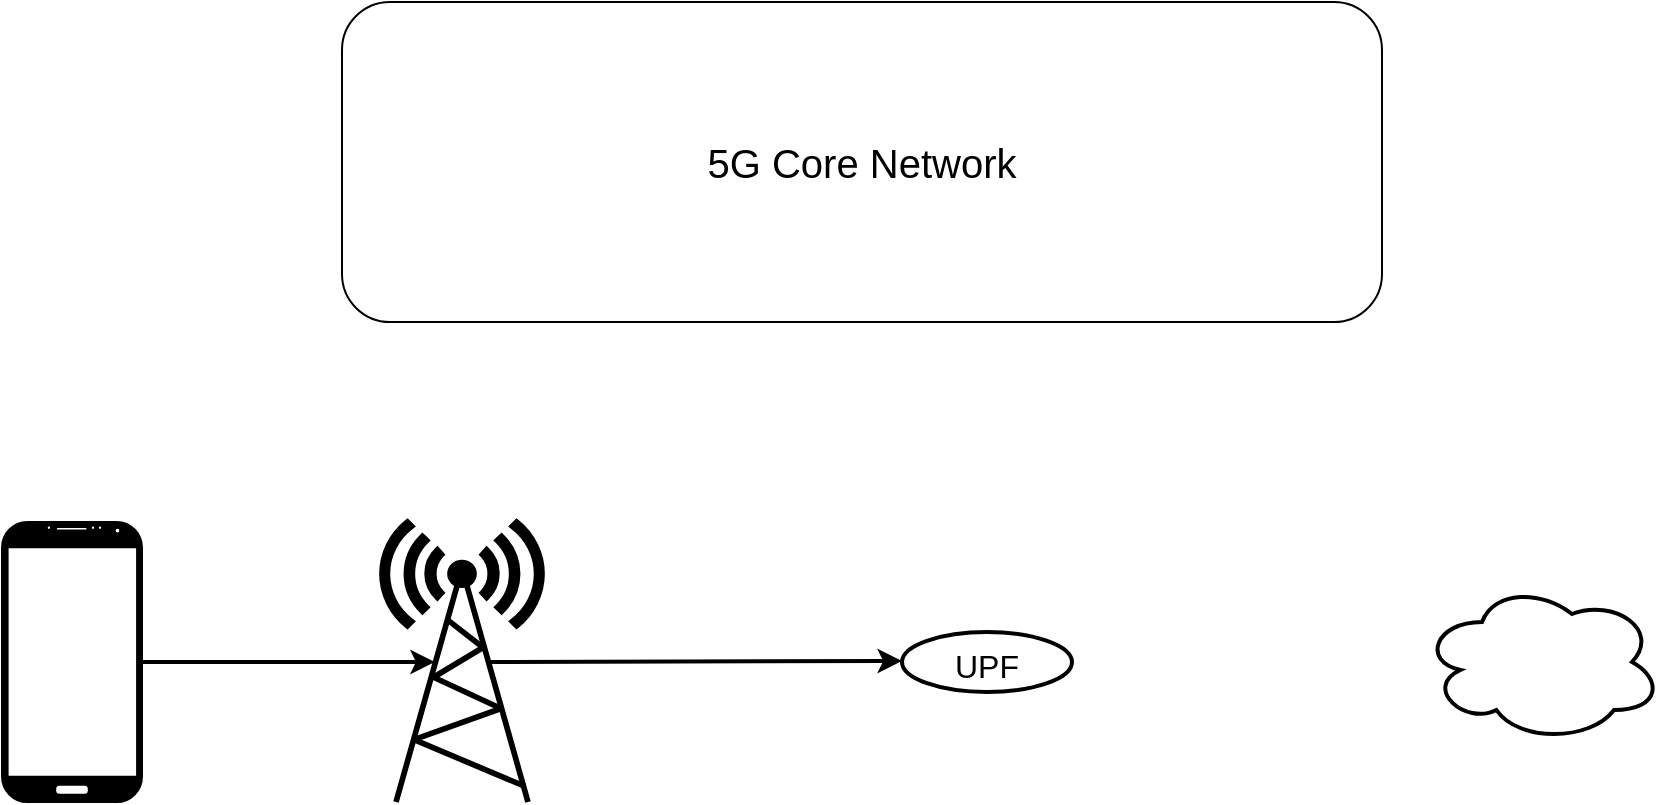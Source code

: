 <mxfile version="20.6.2" type="github" pages="10">
  <diagram name="Overview 5G" id="1_HV-rzhSci2z8gCMaD7">
    <mxGraphModel dx="1816" dy="688" grid="1" gridSize="10" guides="1" tooltips="1" connect="1" arrows="1" fold="1" page="1" pageScale="1" pageWidth="827" pageHeight="1169" math="0" shadow="0">
      <root>
        <mxCell id="k-bpBApzJYx6qoWph7Ld-0" />
        <mxCell id="k-bpBApzJYx6qoWph7Ld-1" parent="k-bpBApzJYx6qoWph7Ld-0" />
        <mxCell id="k-bpBApzJYx6qoWph7Ld-2" value="&lt;font style=&quot;font-size: 20px;&quot;&gt;5G Core Network&lt;/font&gt;" style="rounded=1;whiteSpace=wrap;html=1;" vertex="1" parent="k-bpBApzJYx6qoWph7Ld-1">
          <mxGeometry x="80" y="160" width="520" height="160" as="geometry" />
        </mxCell>
        <mxCell id="k-bpBApzJYx6qoWph7Ld-6" value="" style="verticalLabelPosition=bottom;verticalAlign=top;html=1;shadow=0;dashed=0;strokeWidth=1;shape=mxgraph.android.phone2;strokeColor=#000000;fontSize=16;fillColor=#000000;" vertex="1" parent="k-bpBApzJYx6qoWph7Ld-1">
          <mxGeometry x="-90" y="420" width="70" height="140" as="geometry" />
        </mxCell>
        <mxCell id="k-bpBApzJYx6qoWph7Ld-7" value="" style="fontColor=#0066CC;verticalAlign=top;verticalLabelPosition=bottom;labelPosition=center;align=center;html=1;outlineConnect=0;fillColor=#000000;strokeColor=#000000;gradientColor=none;gradientDirection=north;strokeWidth=1;shape=mxgraph.networks.radio_tower;fontSize=16;" vertex="1" parent="k-bpBApzJYx6qoWph7Ld-1">
          <mxGeometry x="100" y="420" width="80" height="140" as="geometry" />
        </mxCell>
        <mxCell id="k-bpBApzJYx6qoWph7Ld-8" value="" style="endArrow=classic;html=1;rounded=0;fontSize=16;entryX=0.33;entryY=0.5;entryDx=0;entryDy=0;entryPerimeter=0;fillColor=#0050ef;strokeColor=#000000;strokeWidth=2;" edge="1" parent="k-bpBApzJYx6qoWph7Ld-1" source="k-bpBApzJYx6qoWph7Ld-6" target="k-bpBApzJYx6qoWph7Ld-7">
          <mxGeometry width="50" height="50" relative="1" as="geometry">
            <mxPoint x="130" y="480" as="sourcePoint" />
            <mxPoint x="150.0" y="305" as="targetPoint" />
          </mxGeometry>
        </mxCell>
        <mxCell id="k-bpBApzJYx6qoWph7Ld-10" value="" style="ellipse;shape=cloud;whiteSpace=wrap;html=1;strokeColor=#000000;strokeWidth=2;fontSize=16;fillColor=default;" vertex="1" parent="k-bpBApzJYx6qoWph7Ld-1">
          <mxGeometry x="620" y="450" width="120" height="80" as="geometry" />
        </mxCell>
        <mxCell id="k-bpBApzJYx6qoWph7Ld-11" value="&lt;font style=&quot;font-size: 16px;&quot;&gt;UPF&lt;/font&gt;" style="ellipse;whiteSpace=wrap;html=1;strokeColor=#000000;strokeWidth=2;fontSize=20;fillColor=default;" vertex="1" parent="k-bpBApzJYx6qoWph7Ld-1">
          <mxGeometry x="360" y="475" width="85" height="30" as="geometry" />
        </mxCell>
        <mxCell id="VLoZ0hSxpzZGiBiunZQl-1" value="" style="endArrow=classic;html=1;rounded=0;fontSize=16;entryX=0.33;entryY=0.5;entryDx=0;entryDy=0;entryPerimeter=0;fillColor=#0050ef;strokeColor=#000000;strokeWidth=2;exitX=0.67;exitY=0.5;exitDx=0;exitDy=0;exitPerimeter=0;" edge="1" parent="k-bpBApzJYx6qoWph7Ld-1" source="k-bpBApzJYx6qoWph7Ld-7">
          <mxGeometry width="50" height="50" relative="1" as="geometry">
            <mxPoint x="213.6" y="489.5" as="sourcePoint" />
            <mxPoint x="360.0" y="489.5" as="targetPoint" />
          </mxGeometry>
        </mxCell>
      </root>
    </mxGraphModel>
  </diagram>
  <diagram id="nsf9tZ5BxSVPgXu07mOt" name="AMF">
    <mxGraphModel dx="1816" dy="688" grid="1" gridSize="10" guides="1" tooltips="1" connect="1" arrows="1" fold="1" page="1" pageScale="1" pageWidth="827" pageHeight="1169" math="0" shadow="0">
      <root>
        <mxCell id="0" />
        <mxCell id="1" parent="0" />
        <mxCell id="YK-XGBIU1ecOIMvInNzv-1" value="&lt;font style=&quot;font-size: 20px;&quot;&gt;5G Core Network&lt;/font&gt;" style="rounded=1;whiteSpace=wrap;html=1;" parent="1" vertex="1">
          <mxGeometry x="80" y="160" width="520" height="160" as="geometry" />
        </mxCell>
        <mxCell id="YK-XGBIU1ecOIMvInNzv-3" value="" style="rounded=1;whiteSpace=wrap;html=1;dashed=1;strokeColor=none;strokeWidth=2;fontSize=20;fillColor=default;" parent="1" vertex="1">
          <mxGeometry x="70" y="270" width="120" height="60" as="geometry" />
        </mxCell>
        <mxCell id="YK-XGBIU1ecOIMvInNzv-2" value="" style="rounded=1;whiteSpace=wrap;html=1;fontSize=20;dashed=1;strokeWidth=1;perimeterSpacing=0;strokeColor=#000000;" parent="1" vertex="1">
          <mxGeometry x="80" y="260" width="120" height="60" as="geometry" />
        </mxCell>
        <mxCell id="YK-XGBIU1ecOIMvInNzv-5" value="&lt;font style=&quot;font-size: 16px;&quot;&gt;AMF&lt;/font&gt;" style="ellipse;whiteSpace=wrap;html=1;strokeColor=default;strokeWidth=2;fontSize=20;fillColor=default;" parent="1" vertex="1">
          <mxGeometry x="97.5" y="275" width="85" height="30" as="geometry" />
        </mxCell>
        <mxCell id="YK-XGBIU1ecOIMvInNzv-6" value="" style="verticalLabelPosition=bottom;verticalAlign=top;html=1;shadow=0;dashed=0;strokeWidth=1;shape=mxgraph.android.phone2;strokeColor=#000000;fontSize=16;fillColor=#000000;" parent="1" vertex="1">
          <mxGeometry x="-90" y="430" width="70" height="140" as="geometry" />
        </mxCell>
        <mxCell id="YK-XGBIU1ecOIMvInNzv-7" value="" style="fontColor=#0066CC;verticalAlign=top;verticalLabelPosition=bottom;labelPosition=center;align=center;html=1;outlineConnect=0;fillColor=#000000;strokeColor=#000000;gradientColor=none;gradientDirection=north;strokeWidth=1;shape=mxgraph.networks.radio_tower;fontSize=16;" parent="1" vertex="1">
          <mxGeometry x="100" y="430" width="80" height="140" as="geometry" />
        </mxCell>
        <mxCell id="YK-XGBIU1ecOIMvInNzv-11" value="" style="endArrow=classic;html=1;rounded=0;fontSize=16;entryX=0.33;entryY=0.5;entryDx=0;entryDy=0;entryPerimeter=0;fillColor=#0050ef;strokeColor=#FF33FF;strokeWidth=2;" parent="1" source="YK-XGBIU1ecOIMvInNzv-6" target="YK-XGBIU1ecOIMvInNzv-7" edge="1">
          <mxGeometry width="50" height="50" relative="1" as="geometry">
            <mxPoint x="130" y="490" as="sourcePoint" />
            <mxPoint x="150.0" y="315" as="targetPoint" />
          </mxGeometry>
        </mxCell>
        <mxCell id="YK-XGBIU1ecOIMvInNzv-13" value="" style="endArrow=classic;html=1;rounded=0;fontSize=16;strokeColor=#FF0000;strokeWidth=2;startArrow=classic;startFill=1;" parent="1" source="YK-XGBIU1ecOIMvInNzv-7" target="YK-XGBIU1ecOIMvInNzv-5" edge="1">
          <mxGeometry width="50" height="50" relative="1" as="geometry">
            <mxPoint x="96.47" y="429.72" as="sourcePoint" />
            <mxPoint x="150.0" y="315" as="targetPoint" />
          </mxGeometry>
        </mxCell>
        <mxCell id="4l_vm_fzIHayhrwsd6Gu-3" value="" style="ellipse;shape=cloud;whiteSpace=wrap;html=1;strokeColor=#999999;strokeWidth=2;fontSize=16;fillColor=default;" parent="1" vertex="1">
          <mxGeometry x="620" y="450" width="120" height="80" as="geometry" />
        </mxCell>
        <mxCell id="4l_vm_fzIHayhrwsd6Gu-4" value="&lt;font color=&quot;#999999&quot; style=&quot;font-size: 16px;&quot;&gt;UPF&lt;/font&gt;" style="ellipse;whiteSpace=wrap;html=1;strokeColor=#999999;strokeWidth=2;fontSize=20;fillColor=default;" parent="1" vertex="1">
          <mxGeometry x="360" y="475" width="85" height="30" as="geometry" />
        </mxCell>
        <mxCell id="-Priw33_vaxKYjjK2QA7-7" value="" style="endArrow=none;html=1;rounded=0;strokeColor=#FF0000;fontSize=16;strokeWidth=4;" parent="1" edge="1">
          <mxGeometry width="50" height="50" relative="1" as="geometry">
            <mxPoint x="650" y="194.83" as="sourcePoint" />
            <mxPoint x="690" y="194.83" as="targetPoint" />
          </mxGeometry>
        </mxCell>
        <mxCell id="-Priw33_vaxKYjjK2QA7-8" value="" style="endArrow=none;html=1;rounded=0;strokeColor=#FF33FF;fontSize=16;strokeWidth=4;" parent="1" edge="1">
          <mxGeometry width="50" height="50" relative="1" as="geometry">
            <mxPoint x="650" y="231" as="sourcePoint" />
            <mxPoint x="690" y="231" as="targetPoint" />
          </mxGeometry>
        </mxCell>
        <mxCell id="-Priw33_vaxKYjjK2QA7-9" value="Authentication" style="text;html=1;align=left;verticalAlign=middle;resizable=0;points=[];autosize=1;strokeColor=none;fillColor=none;fontSize=16;strokeWidth=1;" parent="1" vertex="1">
          <mxGeometry x="695" y="180" width="120" height="30" as="geometry" />
        </mxCell>
        <mxCell id="-Priw33_vaxKYjjK2QA7-10" value="Data" style="text;html=1;align=left;verticalAlign=middle;resizable=0;points=[];autosize=1;strokeColor=none;fillColor=none;fontSize=16;strokeWidth=1;" parent="1" vertex="1">
          <mxGeometry x="695" y="220" width="60" height="30" as="geometry" />
        </mxCell>
      </root>
    </mxGraphModel>
  </diagram>
  <diagram id="MGzESY0Mr-wmga5ot5mj" name="UPF">
    <mxGraphModel dx="841" dy="585" grid="1" gridSize="10" guides="1" tooltips="1" connect="1" arrows="1" fold="1" page="1" pageScale="1" pageWidth="827" pageHeight="1169" math="0" shadow="0">
      <root>
        <mxCell id="0" />
        <mxCell id="1" parent="0" />
        <mxCell id="2V70VwatPbN9JD6G9Lom-21" value="" style="fontColor=#0066CC;verticalAlign=top;verticalLabelPosition=bottom;labelPosition=center;align=center;html=1;outlineConnect=0;fillColor=#000000;strokeColor=#000000;gradientColor=none;gradientDirection=north;strokeWidth=1;shape=mxgraph.networks.radio_tower;fontSize=16;" parent="1" vertex="1">
          <mxGeometry x="200" y="420" width="80" height="140" as="geometry" />
        </mxCell>
        <mxCell id="2V70VwatPbN9JD6G9Lom-25" value="" style="ellipse;shape=cloud;whiteSpace=wrap;html=1;strokeColor=#000000;strokeWidth=2;fontSize=16;fillColor=default;" parent="1" vertex="1">
          <mxGeometry x="520" y="450" width="120" height="80" as="geometry" />
        </mxCell>
        <mxCell id="2V70VwatPbN9JD6G9Lom-26" value="" style="endArrow=classic;html=1;rounded=0;fontSize=16;exitX=0.67;exitY=0.5;exitDx=0;exitDy=0;exitPerimeter=0;strokeColor=#FF33FF;entryX=0;entryY=0.5;entryDx=0;entryDy=0;strokeWidth=2;" parent="1" source="2V70VwatPbN9JD6G9Lom-21" target="c1j-V_Kvgk_V-6v_WPAz-1" edge="1">
          <mxGeometry width="50" height="50" relative="1" as="geometry">
            <mxPoint x="130.0" y="500.0" as="sourcePoint" />
            <mxPoint x="361" y="490" as="targetPoint" />
          </mxGeometry>
        </mxCell>
        <mxCell id="u0p_7UQxHYRgo6EkCGP6-2" value="" style="endArrow=classic;html=1;rounded=0;fontSize=16;exitX=0.67;exitY=0.5;exitDx=0;exitDy=0;exitPerimeter=0;strokeColor=#FF33FF;strokeWidth=2;entryX=0.1;entryY=0.5;entryDx=0;entryDy=0;entryPerimeter=0;" parent="1" target="2V70VwatPbN9JD6G9Lom-25" edge="1">
          <mxGeometry width="50" height="50" relative="1" as="geometry">
            <mxPoint x="446.0" y="489.5" as="sourcePoint" />
            <mxPoint x="510" y="490" as="targetPoint" />
          </mxGeometry>
        </mxCell>
        <mxCell id="u0p_7UQxHYRgo6EkCGP6-3" value="" style="endArrow=classic;html=1;rounded=0;fontSize=16;strokeColor=#3333FF;exitX=0.5;exitY=0;exitDx=0;exitDy=0;endFill=1;entryX=0.5;entryY=1;entryDx=0;entryDy=0;strokeWidth=2;startArrow=classic;startFill=1;" parent="1" edge="1">
          <mxGeometry width="50" height="50" relative="1" as="geometry">
            <mxPoint x="403.5" y="475" as="sourcePoint" />
            <mxPoint x="404" y="296" as="targetPoint" />
          </mxGeometry>
        </mxCell>
        <mxCell id="2V70VwatPbN9JD6G9Lom-16" value="&lt;font style=&quot;font-size: 20px;&quot;&gt;5G Core Network&lt;/font&gt;" style="rounded=1;whiteSpace=wrap;html=1;" parent="1" vertex="1">
          <mxGeometry x="80" y="160" width="520" height="160" as="geometry" />
        </mxCell>
        <mxCell id="fosFhQd3Ls3mGC91Lu0V-1" value="" style="verticalLabelPosition=bottom;verticalAlign=top;html=1;shadow=0;dashed=0;strokeWidth=1;shape=mxgraph.android.phone2;strokeColor=#999999;fontSize=16;fillColor=#999999;" parent="1" vertex="1">
          <mxGeometry x="50" y="420" width="70" height="140" as="geometry" />
        </mxCell>
        <mxCell id="c1j-V_Kvgk_V-6v_WPAz-1" value="&lt;font style=&quot;font-size: 16px;&quot;&gt;UPF&lt;/font&gt;" style="ellipse;whiteSpace=wrap;html=1;strokeColor=#000000;strokeWidth=2;fontSize=20;fillColor=default;" parent="1" vertex="1">
          <mxGeometry x="360" y="475" width="85" height="30" as="geometry" />
        </mxCell>
        <mxCell id="yZzJbKDESNtyUsY26p7--1" value="" style="endArrow=none;html=1;rounded=0;strokeColor=#3333FF;fontSize=16;strokeWidth=4;" parent="1" edge="1">
          <mxGeometry width="50" height="50" relative="1" as="geometry">
            <mxPoint x="640" y="184.8" as="sourcePoint" />
            <mxPoint x="680" y="184.8" as="targetPoint" />
          </mxGeometry>
        </mxCell>
        <mxCell id="yZzJbKDESNtyUsY26p7--2" value="" style="endArrow=none;html=1;rounded=0;strokeColor=#FF33FF;fontSize=16;strokeWidth=4;" parent="1" edge="1">
          <mxGeometry width="50" height="50" relative="1" as="geometry">
            <mxPoint x="640" y="221" as="sourcePoint" />
            <mxPoint x="680" y="221" as="targetPoint" />
          </mxGeometry>
        </mxCell>
        <mxCell id="yZzJbKDESNtyUsY26p7--3" value="Configuration" style="text;html=1;align=left;verticalAlign=middle;resizable=0;points=[];autosize=1;strokeColor=none;fillColor=none;fontSize=16;strokeWidth=1;" parent="1" vertex="1">
          <mxGeometry x="685" y="170" width="120" height="30" as="geometry" />
        </mxCell>
        <mxCell id="yZzJbKDESNtyUsY26p7--4" value="Data" style="text;html=1;align=left;verticalAlign=middle;resizable=0;points=[];autosize=1;strokeColor=none;fillColor=none;fontSize=16;strokeWidth=1;" parent="1" vertex="1">
          <mxGeometry x="685" y="210" width="60" height="30" as="geometry" />
        </mxCell>
        <mxCell id="yZzJbKDESNtyUsY26p7--6" value="Communication" style="text;html=1;align=left;verticalAlign=middle;resizable=0;points=[];autosize=1;strokeColor=none;fillColor=none;fontSize=16;strokeWidth=1;" parent="1" vertex="1">
          <mxGeometry x="685" y="250" width="130" height="30" as="geometry" />
        </mxCell>
      </root>
    </mxGraphModel>
  </diagram>
  <diagram id="wagI0oxpFR_Lms7_Q566" name="AUSF">
    <mxGraphModel dx="841" dy="585" grid="1" gridSize="10" guides="1" tooltips="1" connect="1" arrows="1" fold="1" page="1" pageScale="1" pageWidth="827" pageHeight="1169" math="0" shadow="0">
      <root>
        <mxCell id="0" />
        <mxCell id="1" parent="0" />
        <mxCell id="1_ZCZvot1v72nShp2sZw-1" value="&lt;font style=&quot;font-size: 20px;&quot;&gt;5G Core Network&lt;/font&gt;" style="rounded=1;whiteSpace=wrap;html=1;" parent="1" vertex="1">
          <mxGeometry x="80" y="160" width="520" height="160" as="geometry" />
        </mxCell>
        <mxCell id="1_ZCZvot1v72nShp2sZw-2" value="" style="rounded=1;whiteSpace=wrap;html=1;dashed=1;strokeColor=none;strokeWidth=2;fontSize=20;fillColor=default;" parent="1" vertex="1">
          <mxGeometry x="70" y="170" width="120" height="160" as="geometry" />
        </mxCell>
        <mxCell id="1_ZCZvot1v72nShp2sZw-3" value="" style="rounded=1;whiteSpace=wrap;html=1;fontSize=20;dashed=1;strokeWidth=1;perimeterSpacing=0;strokeColor=#000000;" parent="1" vertex="1">
          <mxGeometry x="80" y="160" width="120" height="160" as="geometry" />
        </mxCell>
        <mxCell id="1_ZCZvot1v72nShp2sZw-4" value="&lt;font style=&quot;font-size: 16px;&quot;&gt;AMF&lt;/font&gt;" style="ellipse;whiteSpace=wrap;html=1;strokeColor=default;strokeWidth=2;fontSize=20;fillColor=default;" parent="1" vertex="1">
          <mxGeometry x="97.5" y="275" width="85" height="30" as="geometry" />
        </mxCell>
        <mxCell id="1_ZCZvot1v72nShp2sZw-5" value="" style="verticalLabelPosition=bottom;verticalAlign=top;html=1;shadow=0;dashed=0;strokeWidth=1;shape=mxgraph.android.phone2;strokeColor=#000000;fontSize=16;fillColor=#999999;" parent="1" vertex="1">
          <mxGeometry x="50" y="420" width="70" height="140" as="geometry" />
        </mxCell>
        <mxCell id="1_ZCZvot1v72nShp2sZw-10" value="" style="endArrow=none;html=1;rounded=0;strokeColor=#FF0000;fontSize=16;strokeWidth=4;" parent="1" edge="1">
          <mxGeometry width="50" height="50" relative="1" as="geometry">
            <mxPoint x="640" y="184.83" as="sourcePoint" />
            <mxPoint x="680" y="184.83" as="targetPoint" />
          </mxGeometry>
        </mxCell>
        <mxCell id="1_ZCZvot1v72nShp2sZw-11" value="" style="endArrow=none;html=1;rounded=0;strokeColor=#FF33FF;fontSize=16;strokeWidth=4;" parent="1" edge="1">
          <mxGeometry width="50" height="50" relative="1" as="geometry">
            <mxPoint x="640" y="221" as="sourcePoint" />
            <mxPoint x="680" y="221" as="targetPoint" />
          </mxGeometry>
        </mxCell>
        <mxCell id="1_ZCZvot1v72nShp2sZw-12" value="Authentication" style="text;html=1;align=left;verticalAlign=middle;resizable=0;points=[];autosize=1;strokeColor=none;fillColor=none;fontSize=16;strokeWidth=1;" parent="1" vertex="1">
          <mxGeometry x="685" y="170" width="120" height="30" as="geometry" />
        </mxCell>
        <mxCell id="1_ZCZvot1v72nShp2sZw-13" value="Data" style="text;html=1;align=left;verticalAlign=middle;resizable=0;points=[];autosize=1;strokeColor=none;fillColor=none;fontSize=16;strokeWidth=1;" parent="1" vertex="1">
          <mxGeometry x="685" y="210" width="60" height="30" as="geometry" />
        </mxCell>
        <mxCell id="1_ZCZvot1v72nShp2sZw-14" value="&lt;font style=&quot;font-size: 16px;&quot;&gt;AUSF&lt;/font&gt;" style="ellipse;whiteSpace=wrap;html=1;strokeColor=default;strokeWidth=2;fontSize=20;fillColor=default;" parent="1" vertex="1">
          <mxGeometry x="97.5" y="180" width="85" height="30" as="geometry" />
        </mxCell>
        <mxCell id="1_ZCZvot1v72nShp2sZw-15" value="" style="endArrow=none;html=1;rounded=0;strokeColor=#00CC00;fontSize=16;strokeWidth=4;fillColor=#1ba1e2;" parent="1" edge="1">
          <mxGeometry width="50" height="50" relative="1" as="geometry">
            <mxPoint x="640" y="260" as="sourcePoint" />
            <mxPoint x="680" y="260" as="targetPoint" />
          </mxGeometry>
        </mxCell>
        <mxCell id="1_ZCZvot1v72nShp2sZw-16" value="Communication" style="text;html=1;align=left;verticalAlign=middle;resizable=0;points=[];autosize=1;strokeColor=none;fillColor=none;fontSize=16;strokeWidth=1;" parent="1" vertex="1">
          <mxGeometry x="685" y="250" width="130" height="30" as="geometry" />
        </mxCell>
        <mxCell id="1_ZCZvot1v72nShp2sZw-18" value="" style="endArrow=none;html=1;rounded=0;strokeColor=#00CC00;strokeWidth=2;fontSize=16;entryX=0.5;entryY=0;entryDx=0;entryDy=0;exitX=0.5;exitY=1;exitDx=0;exitDy=0;" parent="1" source="1_ZCZvot1v72nShp2sZw-14" target="1_ZCZvot1v72nShp2sZw-4" edge="1">
          <mxGeometry width="50" height="50" relative="1" as="geometry">
            <mxPoint x="190" y="255" as="sourcePoint" />
            <mxPoint x="90" y="255" as="targetPoint" />
          </mxGeometry>
        </mxCell>
        <mxCell id="-JAnoyBUsReZe7lc4GTV-1" value="" style="endArrow=none;html=1;rounded=0;strokeColor=#000000;strokeWidth=2;fontSize=16;fillColor=#d80073;" parent="1" edge="1">
          <mxGeometry width="50" height="50" relative="1" as="geometry">
            <mxPoint x="90.63" y="239.5" as="sourcePoint" />
            <mxPoint x="200" y="240" as="targetPoint" />
          </mxGeometry>
        </mxCell>
        <mxCell id="Tu9LwHKAb6WzX3MqQ0s0-2" value="" style="fontColor=#0066CC;verticalAlign=top;verticalLabelPosition=bottom;labelPosition=center;align=center;html=1;outlineConnect=0;fillColor=#999999;strokeColor=#999999;gradientColor=none;gradientDirection=north;strokeWidth=1;shape=mxgraph.networks.radio_tower;fontSize=16;" parent="1" vertex="1">
          <mxGeometry x="200" y="420" width="80" height="140" as="geometry" />
        </mxCell>
        <mxCell id="Tu9LwHKAb6WzX3MqQ0s0-3" value="" style="ellipse;shape=cloud;whiteSpace=wrap;html=1;strokeColor=#999999;strokeWidth=2;fontSize=16;fillColor=default;" parent="1" vertex="1">
          <mxGeometry x="520" y="450" width="120" height="80" as="geometry" />
        </mxCell>
        <mxCell id="Tu9LwHKAb6WzX3MqQ0s0-4" value="&lt;font color=&quot;#999999&quot; style=&quot;font-size: 16px;&quot;&gt;UPF&lt;/font&gt;" style="ellipse;whiteSpace=wrap;html=1;strokeColor=#999999;strokeWidth=2;fontSize=20;fillColor=default;" parent="1" vertex="1">
          <mxGeometry x="360" y="475" width="85" height="30" as="geometry" />
        </mxCell>
      </root>
    </mxGraphModel>
  </diagram>
  <diagram id="Jkkp_QFzaIPQFeOaiM9N" name="SMF">
    <mxGraphModel dx="841" dy="585" grid="1" gridSize="10" guides="1" tooltips="1" connect="1" arrows="1" fold="1" page="1" pageScale="1" pageWidth="827" pageHeight="1169" math="0" shadow="0">
      <root>
        <mxCell id="0" />
        <mxCell id="1" parent="0" />
        <mxCell id="jkc430cNdWzqVmmsVEEK-1" value="" style="rounded=1;whiteSpace=wrap;html=1;dashed=1;" parent="1" vertex="1">
          <mxGeometry x="80" y="160" width="520" height="160" as="geometry" />
        </mxCell>
        <mxCell id="jkc430cNdWzqVmmsVEEK-4" value="&lt;font color=&quot;#999999&quot; style=&quot;font-size: 16px;&quot;&gt;AMF&lt;/font&gt;" style="ellipse;whiteSpace=wrap;html=1;strokeColor=#999999;strokeWidth=2;fontSize=20;fillColor=default;" parent="1" vertex="1">
          <mxGeometry x="100" y="261" width="82.5" height="35" as="geometry" />
        </mxCell>
        <mxCell id="jkc430cNdWzqVmmsVEEK-5" value="" style="verticalLabelPosition=bottom;verticalAlign=top;html=1;shadow=0;dashed=0;strokeWidth=1;shape=mxgraph.android.phone2;strokeColor=#999999;fontSize=16;fillColor=#999999;" parent="1" vertex="1">
          <mxGeometry x="50" y="420" width="70" height="140" as="geometry" />
        </mxCell>
        <mxCell id="jkc430cNdWzqVmmsVEEK-6" value="" style="fontColor=#0066CC;verticalAlign=top;verticalLabelPosition=bottom;labelPosition=center;align=center;html=1;outlineConnect=0;fillColor=#999999;strokeColor=#999999;gradientColor=none;gradientDirection=north;strokeWidth=1;shape=mxgraph.networks.radio_tower;fontSize=16;" parent="1" vertex="1">
          <mxGeometry x="200" y="420" width="80" height="140" as="geometry" />
        </mxCell>
        <mxCell id="jkc430cNdWzqVmmsVEEK-14" value="&lt;font color=&quot;#999999&quot; style=&quot;font-size: 16px;&quot;&gt;AUSF&lt;/font&gt;" style="ellipse;whiteSpace=wrap;html=1;strokeColor=#999999;strokeWidth=2;fontSize=20;fillColor=default;" parent="1" vertex="1">
          <mxGeometry x="100" y="180" width="82.5" height="35" as="geometry" />
        </mxCell>
        <mxCell id="jkc430cNdWzqVmmsVEEK-15" value="&lt;font size=&quot;3&quot; color=&quot;#999999&quot;&gt;&lt;span style=&quot;caret-color: rgb(153, 153, 153);&quot;&gt;PCF&lt;/span&gt;&lt;/font&gt;" style="ellipse;whiteSpace=wrap;html=1;strokeColor=#999999;strokeWidth=2;fontSize=20;fillColor=default;" parent="1" vertex="1">
          <mxGeometry x="298.75" y="180" width="82.5" height="35" as="geometry" />
        </mxCell>
        <mxCell id="jkc430cNdWzqVmmsVEEK-16" value="&lt;font color=&quot;#999999&quot; style=&quot;font-size: 16px;&quot;&gt;NRF&lt;/font&gt;" style="ellipse;whiteSpace=wrap;html=1;strokeColor=#999999;strokeWidth=2;fontSize=20;fillColor=default;" parent="1" vertex="1">
          <mxGeometry x="500" y="180" width="82.5" height="35" as="geometry" />
        </mxCell>
        <mxCell id="jkc430cNdWzqVmmsVEEK-17" value="&lt;font color=&quot;#999999&quot; style=&quot;font-size: 16px;&quot;&gt;UDM&lt;/font&gt;" style="ellipse;whiteSpace=wrap;html=1;strokeColor=#999999;strokeWidth=2;fontSize=20;fillColor=default;" parent="1" vertex="1">
          <mxGeometry x="500" y="261" width="82.5" height="35" as="geometry" />
        </mxCell>
        <mxCell id="-kmUKCWo8Omd6vodfIB5-1" value="" style="ellipse;shape=cloud;whiteSpace=wrap;html=1;strokeColor=#999999;strokeWidth=2;fontSize=16;fillColor=default;" parent="1" vertex="1">
          <mxGeometry x="520" y="440" width="120" height="80" as="geometry" />
        </mxCell>
        <mxCell id="-kmUKCWo8Omd6vodfIB5-3" value="&lt;font color=&quot;#999999&quot; style=&quot;font-size: 16px;&quot;&gt;UPF&lt;/font&gt;" style="ellipse;whiteSpace=wrap;html=1;strokeColor=#999999;strokeWidth=2;fontSize=20;fillColor=default;" parent="1" vertex="1">
          <mxGeometry x="360" y="475" width="85" height="30" as="geometry" />
        </mxCell>
        <mxCell id="-kmUKCWo8Omd6vodfIB5-4" value="" style="endArrow=none;html=1;rounded=0;strokeColor=#000000;strokeWidth=2;fontSize=16;fillColor=#d80073;" parent="1" edge="1">
          <mxGeometry width="50" height="50" relative="1" as="geometry">
            <mxPoint x="90.63" y="239.5" as="sourcePoint" />
            <mxPoint x="589.38" y="239.5" as="targetPoint" />
          </mxGeometry>
        </mxCell>
        <mxCell id="6pK4q1RyYqB7NzVv3xBQ-2" value="" style="endArrow=none;html=1;rounded=0;strokeColor=#00CC00;strokeWidth=2;fontSize=16;fillColor=#d80073;exitX=0.5;exitY=0;exitDx=0;exitDy=0;" parent="1" source="jkc430cNdWzqVmmsVEEK-18" edge="1">
          <mxGeometry width="50" height="50" relative="1" as="geometry">
            <mxPoint x="100.63" y="249.5" as="sourcePoint" />
            <mxPoint x="340" y="240" as="targetPoint" />
          </mxGeometry>
        </mxCell>
        <mxCell id="jkc430cNdWzqVmmsVEEK-18" value="&lt;font style=&quot;font-size: 16px;&quot;&gt;SMF&lt;/font&gt;" style="ellipse;whiteSpace=wrap;html=1;strokeColor=default;strokeWidth=2;fontSize=20;fillColor=default;" parent="1" vertex="1">
          <mxGeometry x="298.75" y="261" width="82.5" height="35" as="geometry" />
        </mxCell>
        <mxCell id="AmhceWdNo0AEJ3pnPH5e-1" value="&lt;font color=&quot;#000000&quot;&gt;5G Core Network&lt;/font&gt;" style="text;html=1;align=center;verticalAlign=middle;resizable=0;points=[];autosize=1;strokeColor=none;fillColor=none;fontSize=16;fontColor=#999999;dashed=1;strokeWidth=1;" parent="1" vertex="1">
          <mxGeometry x="265" y="125" width="150" height="30" as="geometry" />
        </mxCell>
        <mxCell id="qoWL1AZ6sUnq-sHW4IsQ-7" value="" style="endArrow=none;html=1;rounded=0;strokeColor=#00CC00;fontSize=16;strokeWidth=4;" parent="1" edge="1">
          <mxGeometry width="50" height="50" relative="1" as="geometry">
            <mxPoint x="640" y="184.83" as="sourcePoint" />
            <mxPoint x="680" y="184.83" as="targetPoint" />
          </mxGeometry>
        </mxCell>
        <mxCell id="qoWL1AZ6sUnq-sHW4IsQ-8" value="" style="endArrow=none;html=1;rounded=0;strokeColor=#000000;fontSize=16;strokeWidth=4;" parent="1" edge="1">
          <mxGeometry width="50" height="50" relative="1" as="geometry">
            <mxPoint x="640" y="221" as="sourcePoint" />
            <mxPoint x="680" y="221" as="targetPoint" />
          </mxGeometry>
        </mxCell>
        <mxCell id="qoWL1AZ6sUnq-sHW4IsQ-9" value="Communication" style="text;html=1;align=left;verticalAlign=middle;resizable=0;points=[];autosize=1;strokeColor=none;fillColor=none;fontSize=16;strokeWidth=1;" parent="1" vertex="1">
          <mxGeometry x="685" y="170" width="130" height="30" as="geometry" />
        </mxCell>
        <mxCell id="qoWL1AZ6sUnq-sHW4IsQ-10" value="Message Bus" style="text;html=1;align=left;verticalAlign=middle;resizable=0;points=[];autosize=1;strokeColor=none;fillColor=none;fontSize=16;strokeWidth=1;" parent="1" vertex="1">
          <mxGeometry x="685" y="210" width="120" height="30" as="geometry" />
        </mxCell>
      </root>
    </mxGraphModel>
  </diagram>
  <diagram id="mgUsMQ510KJFP1rD6DTT" name="PCF">
    <mxGraphModel dx="841" dy="585" grid="1" gridSize="10" guides="1" tooltips="1" connect="1" arrows="1" fold="1" page="1" pageScale="1" pageWidth="827" pageHeight="1169" math="0" shadow="0">
      <root>
        <mxCell id="0" />
        <mxCell id="1" parent="0" />
        <mxCell id="NddGs_oKddHoGy0X_XYF-1" value="" style="rounded=1;whiteSpace=wrap;html=1;dashed=1;" parent="1" vertex="1">
          <mxGeometry x="80" y="160" width="520" height="160" as="geometry" />
        </mxCell>
        <mxCell id="NddGs_oKddHoGy0X_XYF-2" value="&lt;font color=&quot;#999999&quot; style=&quot;font-size: 16px;&quot;&gt;AMF&lt;/font&gt;" style="ellipse;whiteSpace=wrap;html=1;strokeColor=#999999;strokeWidth=2;fontSize=20;fillColor=default;" parent="1" vertex="1">
          <mxGeometry x="100" y="261" width="82.5" height="35" as="geometry" />
        </mxCell>
        <mxCell id="NddGs_oKddHoGy0X_XYF-9" value="&lt;font size=&quot;3&quot; color=&quot;#999999&quot;&gt;&lt;span style=&quot;caret-color: rgb(153, 153, 153);&quot;&gt;AUSF&lt;/span&gt;&lt;/font&gt;" style="ellipse;whiteSpace=wrap;html=1;strokeColor=#999999;strokeWidth=2;fontSize=20;fillColor=default;" parent="1" vertex="1">
          <mxGeometry x="100" y="180" width="82.5" height="35" as="geometry" />
        </mxCell>
        <mxCell id="NddGs_oKddHoGy0X_XYF-11" value="&lt;font color=&quot;#999999&quot; style=&quot;font-size: 16px;&quot;&gt;NRF&lt;/font&gt;" style="ellipse;whiteSpace=wrap;html=1;strokeColor=#999999;strokeWidth=2;fontSize=20;fillColor=default;" parent="1" vertex="1">
          <mxGeometry x="500" y="180" width="82.5" height="35" as="geometry" />
        </mxCell>
        <mxCell id="NddGs_oKddHoGy0X_XYF-12" value="&lt;font color=&quot;#999999&quot; style=&quot;font-size: 16px;&quot;&gt;UDM&lt;/font&gt;" style="ellipse;whiteSpace=wrap;html=1;strokeColor=#999999;strokeWidth=2;fontSize=20;fillColor=default;" parent="1" vertex="1">
          <mxGeometry x="500" y="261" width="82.5" height="35" as="geometry" />
        </mxCell>
        <mxCell id="NddGs_oKddHoGy0X_XYF-16" value="" style="endArrow=none;html=1;rounded=0;strokeColor=#00CC00;strokeWidth=2;fontSize=16;fillColor=#d80073;" parent="1" edge="1">
          <mxGeometry width="50" height="50" relative="1" as="geometry">
            <mxPoint x="340" y="240" as="sourcePoint" />
            <mxPoint x="340" y="240" as="targetPoint" />
            <Array as="points">
              <mxPoint x="340" y="210" />
            </Array>
          </mxGeometry>
        </mxCell>
        <mxCell id="NddGs_oKddHoGy0X_XYF-17" value="&lt;font color=&quot;#999999&quot; style=&quot;font-size: 16px;&quot;&gt;SMF&lt;/font&gt;" style="ellipse;whiteSpace=wrap;html=1;strokeColor=#999999;strokeWidth=2;fontSize=20;fillColor=default;" parent="1" vertex="1">
          <mxGeometry x="298.75" y="261" width="82.5" height="35" as="geometry" />
        </mxCell>
        <mxCell id="NddGs_oKddHoGy0X_XYF-10" value="&lt;font style=&quot;font-size: 16px;&quot;&gt;PCF&lt;/font&gt;" style="ellipse;whiteSpace=wrap;html=1;strokeColor=#000000;strokeWidth=2;fontSize=20;fillColor=default;" parent="1" vertex="1">
          <mxGeometry x="298.75" y="180" width="82.5" height="35" as="geometry" />
        </mxCell>
        <mxCell id="NddGs_oKddHoGy0X_XYF-15" value="" style="endArrow=none;html=1;rounded=0;strokeColor=#000000;strokeWidth=2;fontSize=16;fillColor=#d80073;" parent="1" edge="1">
          <mxGeometry width="50" height="50" relative="1" as="geometry">
            <mxPoint x="90.63" y="239.5" as="sourcePoint" />
            <mxPoint x="589.38" y="239.5" as="targetPoint" />
          </mxGeometry>
        </mxCell>
        <mxCell id="-d2zvDJYeJRImpuffQOo-1" value="&lt;font color=&quot;#000000&quot;&gt;5G Core Network&lt;/font&gt;" style="text;html=1;align=center;verticalAlign=middle;resizable=0;points=[];autosize=1;strokeColor=none;fillColor=none;fontSize=16;fontColor=#999999;dashed=1;strokeWidth=1;" parent="1" vertex="1">
          <mxGeometry x="265" y="125" width="150" height="30" as="geometry" />
        </mxCell>
        <mxCell id="i94Ma5lzOXYGBFwoNr6x-1" value="" style="verticalLabelPosition=bottom;verticalAlign=top;html=1;shadow=0;dashed=0;strokeWidth=1;shape=mxgraph.android.phone2;strokeColor=#999999;fontSize=16;fillColor=#999999;" parent="1" vertex="1">
          <mxGeometry x="50" y="420" width="70" height="140" as="geometry" />
        </mxCell>
        <mxCell id="i94Ma5lzOXYGBFwoNr6x-2" value="" style="fontColor=#0066CC;verticalAlign=top;verticalLabelPosition=bottom;labelPosition=center;align=center;html=1;outlineConnect=0;fillColor=#999999;strokeColor=#999999;gradientColor=none;gradientDirection=north;strokeWidth=1;shape=mxgraph.networks.radio_tower;fontSize=16;" parent="1" vertex="1">
          <mxGeometry x="200" y="420" width="80" height="140" as="geometry" />
        </mxCell>
        <mxCell id="i94Ma5lzOXYGBFwoNr6x-3" value="" style="ellipse;shape=cloud;whiteSpace=wrap;html=1;strokeColor=#999999;strokeWidth=2;fontSize=16;fillColor=default;" parent="1" vertex="1">
          <mxGeometry x="520" y="440" width="120" height="80" as="geometry" />
        </mxCell>
        <mxCell id="i94Ma5lzOXYGBFwoNr6x-4" value="&lt;font color=&quot;#999999&quot; style=&quot;font-size: 16px;&quot;&gt;UPF&lt;/font&gt;" style="ellipse;whiteSpace=wrap;html=1;strokeColor=#999999;strokeWidth=2;fontSize=20;fillColor=default;" parent="1" vertex="1">
          <mxGeometry x="360" y="475" width="85" height="30" as="geometry" />
        </mxCell>
        <mxCell id="Uowciy7XzKd5LEgc2oSU-1" value="" style="endArrow=none;html=1;rounded=0;strokeColor=#00CC00;fontSize=16;strokeWidth=4;" parent="1" edge="1">
          <mxGeometry width="50" height="50" relative="1" as="geometry">
            <mxPoint x="640" y="184.83" as="sourcePoint" />
            <mxPoint x="680" y="184.83" as="targetPoint" />
          </mxGeometry>
        </mxCell>
        <mxCell id="Uowciy7XzKd5LEgc2oSU-2" value="" style="endArrow=none;html=1;rounded=0;strokeColor=#000000;fontSize=16;strokeWidth=4;" parent="1" edge="1">
          <mxGeometry width="50" height="50" relative="1" as="geometry">
            <mxPoint x="640" y="221" as="sourcePoint" />
            <mxPoint x="680" y="221" as="targetPoint" />
          </mxGeometry>
        </mxCell>
        <mxCell id="Uowciy7XzKd5LEgc2oSU-3" value="Communication" style="text;html=1;align=left;verticalAlign=middle;resizable=0;points=[];autosize=1;strokeColor=none;fillColor=none;fontSize=16;strokeWidth=1;" parent="1" vertex="1">
          <mxGeometry x="685" y="170" width="130" height="30" as="geometry" />
        </mxCell>
        <mxCell id="Uowciy7XzKd5LEgc2oSU-4" value="Message Bus" style="text;html=1;align=left;verticalAlign=middle;resizable=0;points=[];autosize=1;strokeColor=none;fillColor=none;fontSize=16;strokeWidth=1;" parent="1" vertex="1">
          <mxGeometry x="685" y="210" width="120" height="30" as="geometry" />
        </mxCell>
      </root>
    </mxGraphModel>
  </diagram>
  <diagram id="uPspS_8c4ST4bCSbNQDo" name="NRF">
    <mxGraphModel dx="841" dy="542" grid="1" gridSize="10" guides="1" tooltips="1" connect="1" arrows="1" fold="1" page="1" pageScale="1" pageWidth="827" pageHeight="1169" math="0" shadow="0">
      <root>
        <mxCell id="0" />
        <mxCell id="1" parent="0" />
        <mxCell id="kk_Doe9IjQHT-Hu3FsM1-1" value="" style="rounded=1;whiteSpace=wrap;html=1;dashed=1;" vertex="1" parent="1">
          <mxGeometry x="80" y="160" width="520" height="160" as="geometry" />
        </mxCell>
        <mxCell id="kk_Doe9IjQHT-Hu3FsM1-2" value="&lt;font color=&quot;#999999&quot; style=&quot;font-size: 16px;&quot;&gt;AMF&lt;/font&gt;" style="ellipse;whiteSpace=wrap;html=1;strokeColor=#999999;strokeWidth=2;fontSize=20;fillColor=default;" vertex="1" parent="1">
          <mxGeometry x="100" y="261" width="82.5" height="35" as="geometry" />
        </mxCell>
        <mxCell id="kk_Doe9IjQHT-Hu3FsM1-3" value="&lt;font size=&quot;3&quot; color=&quot;#999999&quot;&gt;&lt;span style=&quot;caret-color: rgb(153, 153, 153);&quot;&gt;AUSF&lt;/span&gt;&lt;/font&gt;" style="ellipse;whiteSpace=wrap;html=1;strokeColor=#999999;strokeWidth=2;fontSize=20;fillColor=default;" vertex="1" parent="1">
          <mxGeometry x="100" y="180" width="82.5" height="35" as="geometry" />
        </mxCell>
        <mxCell id="kk_Doe9IjQHT-Hu3FsM1-5" value="&lt;font color=&quot;#999999&quot; style=&quot;font-size: 16px;&quot;&gt;UDM&lt;/font&gt;" style="ellipse;whiteSpace=wrap;html=1;strokeColor=#999999;strokeWidth=2;fontSize=20;fillColor=default;" vertex="1" parent="1">
          <mxGeometry x="500" y="261" width="82.5" height="35" as="geometry" />
        </mxCell>
        <mxCell id="kk_Doe9IjQHT-Hu3FsM1-6" value="" style="endArrow=none;html=1;rounded=0;strokeColor=#00CC00;strokeWidth=2;fontSize=16;fillColor=#d80073;" edge="1" parent="1">
          <mxGeometry width="50" height="50" relative="1" as="geometry">
            <mxPoint x="540.75" y="240" as="sourcePoint" />
            <mxPoint x="540.75" y="240" as="targetPoint" />
            <Array as="points">
              <mxPoint x="540.75" y="210" />
            </Array>
          </mxGeometry>
        </mxCell>
        <mxCell id="kk_Doe9IjQHT-Hu3FsM1-7" value="&lt;font color=&quot;#999999&quot; style=&quot;font-size: 16px;&quot;&gt;SMF&lt;/font&gt;" style="ellipse;whiteSpace=wrap;html=1;strokeColor=#999999;strokeWidth=2;fontSize=20;fillColor=default;" vertex="1" parent="1">
          <mxGeometry x="298.75" y="261" width="82.5" height="35" as="geometry" />
        </mxCell>
        <mxCell id="kk_Doe9IjQHT-Hu3FsM1-8" value="&lt;font color=&quot;#999999&quot; style=&quot;font-size: 16px;&quot;&gt;PCF&lt;/font&gt;" style="ellipse;whiteSpace=wrap;html=1;strokeColor=#999999;strokeWidth=2;fontSize=20;fillColor=default;" vertex="1" parent="1">
          <mxGeometry x="298.75" y="180" width="82.5" height="35" as="geometry" />
        </mxCell>
        <mxCell id="kk_Doe9IjQHT-Hu3FsM1-9" value="" style="endArrow=none;html=1;rounded=0;strokeColor=#000000;strokeWidth=2;fontSize=16;fillColor=#d80073;" edge="1" parent="1">
          <mxGeometry width="50" height="50" relative="1" as="geometry">
            <mxPoint x="90.63" y="239.5" as="sourcePoint" />
            <mxPoint x="589.38" y="239.5" as="targetPoint" />
          </mxGeometry>
        </mxCell>
        <mxCell id="kk_Doe9IjQHT-Hu3FsM1-10" value="&lt;font color=&quot;#000000&quot;&gt;5G Core Network&lt;/font&gt;" style="text;html=1;align=center;verticalAlign=middle;resizable=0;points=[];autosize=1;strokeColor=none;fillColor=none;fontSize=16;fontColor=#999999;dashed=1;strokeWidth=1;" vertex="1" parent="1">
          <mxGeometry x="265" y="125" width="150" height="30" as="geometry" />
        </mxCell>
        <mxCell id="kk_Doe9IjQHT-Hu3FsM1-11" value="" style="verticalLabelPosition=bottom;verticalAlign=top;html=1;shadow=0;dashed=0;strokeWidth=1;shape=mxgraph.android.phone2;strokeColor=#999999;fontSize=16;fillColor=#999999;" vertex="1" parent="1">
          <mxGeometry x="50" y="420" width="70" height="140" as="geometry" />
        </mxCell>
        <mxCell id="kk_Doe9IjQHT-Hu3FsM1-12" value="" style="fontColor=#0066CC;verticalAlign=top;verticalLabelPosition=bottom;labelPosition=center;align=center;html=1;outlineConnect=0;fillColor=#999999;strokeColor=#999999;gradientColor=none;gradientDirection=north;strokeWidth=1;shape=mxgraph.networks.radio_tower;fontSize=16;" vertex="1" parent="1">
          <mxGeometry x="200" y="420" width="80" height="140" as="geometry" />
        </mxCell>
        <mxCell id="kk_Doe9IjQHT-Hu3FsM1-13" value="" style="ellipse;shape=cloud;whiteSpace=wrap;html=1;strokeColor=#999999;strokeWidth=2;fontSize=16;fillColor=default;" vertex="1" parent="1">
          <mxGeometry x="520" y="440" width="120" height="80" as="geometry" />
        </mxCell>
        <mxCell id="kk_Doe9IjQHT-Hu3FsM1-14" value="&lt;font color=&quot;#999999&quot; style=&quot;font-size: 16px;&quot;&gt;UPF&lt;/font&gt;" style="ellipse;whiteSpace=wrap;html=1;strokeColor=#999999;strokeWidth=2;fontSize=20;fillColor=default;" vertex="1" parent="1">
          <mxGeometry x="360" y="475" width="85" height="30" as="geometry" />
        </mxCell>
        <mxCell id="kk_Doe9IjQHT-Hu3FsM1-15" value="" style="endArrow=none;html=1;rounded=0;strokeColor=#00CC00;fontSize=16;strokeWidth=4;" edge="1" parent="1">
          <mxGeometry width="50" height="50" relative="1" as="geometry">
            <mxPoint x="640.0" y="184.83" as="sourcePoint" />
            <mxPoint x="680.0" y="184.83" as="targetPoint" />
          </mxGeometry>
        </mxCell>
        <mxCell id="kk_Doe9IjQHT-Hu3FsM1-16" value="" style="endArrow=none;html=1;rounded=0;strokeColor=#000000;fontSize=16;strokeWidth=4;" edge="1" parent="1">
          <mxGeometry width="50" height="50" relative="1" as="geometry">
            <mxPoint x="640.0" y="221" as="sourcePoint" />
            <mxPoint x="680.0" y="221" as="targetPoint" />
          </mxGeometry>
        </mxCell>
        <mxCell id="kk_Doe9IjQHT-Hu3FsM1-17" value="Communication" style="text;html=1;align=left;verticalAlign=middle;resizable=0;points=[];autosize=1;strokeColor=none;fillColor=none;fontSize=16;strokeWidth=1;" vertex="1" parent="1">
          <mxGeometry x="685" y="170" width="130" height="30" as="geometry" />
        </mxCell>
        <mxCell id="kk_Doe9IjQHT-Hu3FsM1-18" value="Message Bus" style="text;html=1;align=left;verticalAlign=middle;resizable=0;points=[];autosize=1;strokeColor=none;fillColor=none;fontSize=16;strokeWidth=1;" vertex="1" parent="1">
          <mxGeometry x="685" y="210" width="120" height="30" as="geometry" />
        </mxCell>
        <mxCell id="kk_Doe9IjQHT-Hu3FsM1-4" value="&lt;font style=&quot;font-size: 16px;&quot;&gt;NRF&lt;/font&gt;" style="ellipse;whiteSpace=wrap;html=1;strokeColor=#000000;strokeWidth=2;fontSize=20;fillColor=default;" vertex="1" parent="1">
          <mxGeometry x="500" y="180" width="82.5" height="35" as="geometry" />
        </mxCell>
      </root>
    </mxGraphModel>
  </diagram>
  <diagram id="C0E6_ttm3YdNNp1Ve4DY" name="UE">
    <mxGraphModel dx="841" dy="585" grid="1" gridSize="10" guides="1" tooltips="1" connect="1" arrows="1" fold="1" page="1" pageScale="1" pageWidth="827" pageHeight="1169" math="0" shadow="0">
      <root>
        <mxCell id="0" />
        <mxCell id="1" parent="0" />
        <mxCell id="-GvTipD6pHiMuzWeXNCl-1" value="&lt;font color=&quot;#999999&quot; style=&quot;font-size: 20px;&quot;&gt;5G Core Network&lt;/font&gt;" style="rounded=1;whiteSpace=wrap;html=1;strokeColor=#999999;" parent="1" vertex="1">
          <mxGeometry x="80" y="160" width="520" height="160" as="geometry" />
        </mxCell>
        <mxCell id="-GvTipD6pHiMuzWeXNCl-5" value="" style="verticalLabelPosition=bottom;verticalAlign=top;html=1;shadow=0;dashed=0;strokeWidth=1;shape=mxgraph.android.phone2;strokeColor=#000000;fontSize=16;fillColor=#000000;fillStyle=solid;" parent="1" vertex="1">
          <mxGeometry x="50" y="420" width="70" height="140" as="geometry" />
        </mxCell>
        <mxCell id="-GvTipD6pHiMuzWeXNCl-6" value="" style="fontColor=#0066CC;verticalAlign=top;verticalLabelPosition=bottom;labelPosition=center;align=center;html=1;outlineConnect=0;fillColor=#999999;strokeColor=#999999;gradientColor=none;gradientDirection=north;strokeWidth=1;shape=mxgraph.networks.radio_tower;fontSize=16;" parent="1" vertex="1">
          <mxGeometry x="200" y="420" width="80" height="140" as="geometry" />
        </mxCell>
        <mxCell id="-GvTipD6pHiMuzWeXNCl-10" value="" style="ellipse;shape=cloud;whiteSpace=wrap;html=1;strokeColor=#999999;strokeWidth=2;fontSize=16;fillColor=default;" parent="1" vertex="1">
          <mxGeometry x="520" y="450" width="120" height="80" as="geometry" />
        </mxCell>
        <mxCell id="-GvTipD6pHiMuzWeXNCl-11" value="&lt;font color=&quot;#999999&quot; style=&quot;font-size: 16px;&quot;&gt;UPF&lt;/font&gt;" style="ellipse;whiteSpace=wrap;html=1;strokeColor=#999999;strokeWidth=2;fontSize=20;fillColor=default;" parent="1" vertex="1">
          <mxGeometry x="360" y="475" width="85" height="30" as="geometry" />
        </mxCell>
      </root>
    </mxGraphModel>
  </diagram>
  <diagram id="6uATJjTMKQS78x83yY4y" name="RAN">
    <mxGraphModel dx="841" dy="542" grid="1" gridSize="10" guides="1" tooltips="1" connect="1" arrows="1" fold="1" page="1" pageScale="1" pageWidth="827" pageHeight="1169" math="0" shadow="0">
      <root>
        <mxCell id="0" />
        <mxCell id="1" parent="0" />
        <mxCell id="RAEPlQ0C8-Nj3gAtdNJg-1" value="&lt;font color=&quot;#999999&quot; style=&quot;font-size: 20px;&quot;&gt;5G Core Network&lt;/font&gt;" style="rounded=1;whiteSpace=wrap;html=1;strokeColor=#999999;" vertex="1" parent="1">
          <mxGeometry x="80" y="160" width="520" height="160" as="geometry" />
        </mxCell>
        <mxCell id="RAEPlQ0C8-Nj3gAtdNJg-2" value="" style="verticalLabelPosition=bottom;verticalAlign=top;html=1;shadow=0;dashed=0;strokeWidth=1;shape=mxgraph.android.phone2;strokeColor=#999999;fontSize=16;fillColor=#999999;fillStyle=solid;" vertex="1" parent="1">
          <mxGeometry x="50" y="420" width="70" height="140" as="geometry" />
        </mxCell>
        <mxCell id="RAEPlQ0C8-Nj3gAtdNJg-3" value="" style="fontColor=#0066CC;verticalAlign=top;verticalLabelPosition=bottom;labelPosition=center;align=center;html=1;outlineConnect=0;fillColor=#000000;strokeColor=#000000;gradientColor=none;gradientDirection=north;strokeWidth=1;shape=mxgraph.networks.radio_tower;fontSize=16;" vertex="1" parent="1">
          <mxGeometry x="200" y="420" width="80" height="140" as="geometry" />
        </mxCell>
        <mxCell id="RAEPlQ0C8-Nj3gAtdNJg-4" value="" style="ellipse;shape=cloud;whiteSpace=wrap;html=1;strokeColor=#999999;strokeWidth=2;fontSize=16;fillColor=default;" vertex="1" parent="1">
          <mxGeometry x="520" y="450" width="120" height="80" as="geometry" />
        </mxCell>
        <mxCell id="RAEPlQ0C8-Nj3gAtdNJg-5" value="&lt;font color=&quot;#999999&quot; style=&quot;font-size: 16px;&quot;&gt;UPF&lt;/font&gt;" style="ellipse;whiteSpace=wrap;html=1;strokeColor=#999999;strokeWidth=2;fontSize=20;fillColor=default;" vertex="1" parent="1">
          <mxGeometry x="360" y="475" width="85" height="30" as="geometry" />
        </mxCell>
      </root>
    </mxGraphModel>
  </diagram>
  <diagram id="C6jfbhYjl_WSpqYF4tYe" name="Security Architecture">
    <mxGraphModel dx="-1640" dy="585" grid="1" gridSize="10" guides="1" tooltips="1" connect="1" arrows="1" fold="1" page="1" pageScale="1" pageWidth="827" pageHeight="1169" math="0" shadow="0">
      <root>
        <mxCell id="0" />
        <mxCell id="1" parent="0" />
        <mxCell id="lvsnGmi0eX24-tcIEIYH-1" value="" style="group" parent="1" connectable="0" vertex="1">
          <mxGeometry x="2520" y="640" width="700" height="204" as="geometry" />
        </mxCell>
        <mxCell id="lvsnGmi0eX24-tcIEIYH-2" value="" style="rounded=1;whiteSpace=wrap;html=1;arcSize=5;fillColor=#f5f5f5;strokeColor=#666666;fontColor=#333333;dashed=1;strokeWidth=2;" parent="lvsnGmi0eX24-tcIEIYH-1" vertex="1">
          <mxGeometry width="700" height="130" as="geometry" />
        </mxCell>
        <mxCell id="lvsnGmi0eX24-tcIEIYH-3" value="NSSF" style="rounded=1;whiteSpace=wrap;html=1;strokeWidth=1;" parent="lvsnGmi0eX24-tcIEIYH-1" vertex="1">
          <mxGeometry x="10" y="10" width="80" height="30" as="geometry" />
        </mxCell>
        <mxCell id="lvsnGmi0eX24-tcIEIYH-4" value="AUSF" style="rounded=1;whiteSpace=wrap;html=1;strokeWidth=1;" parent="lvsnGmi0eX24-tcIEIYH-1" vertex="1">
          <mxGeometry x="160" y="10" width="80" height="30" as="geometry" />
        </mxCell>
        <mxCell id="lvsnGmi0eX24-tcIEIYH-5" value="" style="edgeStyle=none;rounded=0;orthogonalLoop=1;jettySize=auto;html=1;endArrow=none;endFill=0;entryX=1;entryY=0.5;entryDx=0;entryDy=0;" parent="lvsnGmi0eX24-tcIEIYH-1" source="lvsnGmi0eX24-tcIEIYH-6" target="lvsnGmi0eX24-tcIEIYH-4" edge="1">
          <mxGeometry as="geometry" />
        </mxCell>
        <mxCell id="lvsnGmi0eX24-tcIEIYH-6" value="UDM" style="rounded=1;whiteSpace=wrap;html=1;strokeWidth=1;" parent="lvsnGmi0eX24-tcIEIYH-1" vertex="1">
          <mxGeometry x="310" y="10" width="80" height="30" as="geometry" />
        </mxCell>
        <mxCell id="lvsnGmi0eX24-tcIEIYH-7" value="" style="rounded=0;orthogonalLoop=1;jettySize=auto;html=1;entryX=0;entryY=0.5;entryDx=0;entryDy=0;exitX=1;exitY=0.5;exitDx=0;exitDy=0;endArrow=none;endFill=0;" parent="lvsnGmi0eX24-tcIEIYH-1" source="lvsnGmi0eX24-tcIEIYH-3" target="lvsnGmi0eX24-tcIEIYH-38" edge="1">
          <mxGeometry as="geometry" />
        </mxCell>
        <mxCell id="lvsnGmi0eX24-tcIEIYH-8" value="" style="edgeStyle=none;rounded=0;orthogonalLoop=1;jettySize=auto;html=1;endArrow=none;endFill=0;exitX=1;exitY=0.5;exitDx=0;exitDy=0;entryX=0.5;entryY=1;entryDx=0;entryDy=0;" parent="lvsnGmi0eX24-tcIEIYH-1" source="lvsnGmi0eX24-tcIEIYH-38" target="lvsnGmi0eX24-tcIEIYH-6" edge="1">
          <mxGeometry as="geometry" />
        </mxCell>
        <mxCell id="lvsnGmi0eX24-tcIEIYH-9" value="PCF" style="rounded=1;whiteSpace=wrap;html=1;strokeWidth=1;" parent="lvsnGmi0eX24-tcIEIYH-1" vertex="1">
          <mxGeometry x="460" y="80" width="80" height="30" as="geometry" />
        </mxCell>
        <mxCell id="lvsnGmi0eX24-tcIEIYH-10" value="" style="edgeStyle=none;rounded=0;orthogonalLoop=1;jettySize=auto;html=1;endArrow=none;endFill=0;entryX=0;entryY=0.5;entryDx=0;entryDy=0;" parent="lvsnGmi0eX24-tcIEIYH-1" source="lvsnGmi0eX24-tcIEIYH-37" target="lvsnGmi0eX24-tcIEIYH-9" edge="1">
          <mxGeometry as="geometry" />
        </mxCell>
        <mxCell id="lvsnGmi0eX24-tcIEIYH-11" value="AF" style="rounded=1;whiteSpace=wrap;html=1;strokeWidth=1;" parent="lvsnGmi0eX24-tcIEIYH-1" vertex="1">
          <mxGeometry x="610" y="80" width="80" height="30" as="geometry" />
        </mxCell>
        <mxCell id="lvsnGmi0eX24-tcIEIYH-12" value="" style="edgeStyle=none;rounded=0;orthogonalLoop=1;jettySize=auto;html=1;endArrow=none;endFill=0;entryX=0;entryY=0.5;entryDx=0;entryDy=0;" parent="lvsnGmi0eX24-tcIEIYH-1" source="lvsnGmi0eX24-tcIEIYH-9" target="lvsnGmi0eX24-tcIEIYH-11" edge="1">
          <mxGeometry as="geometry" />
        </mxCell>
        <mxCell id="lvsnGmi0eX24-tcIEIYH-13" value="UE" style="rounded=1;whiteSpace=wrap;html=1;strokeWidth=1;" parent="lvsnGmi0eX24-tcIEIYH-1" vertex="1">
          <mxGeometry x="10" y="150" width="80" height="30" as="geometry" />
        </mxCell>
        <mxCell id="lvsnGmi0eX24-tcIEIYH-14" value="RAN" style="rounded=1;whiteSpace=wrap;html=1;strokeWidth=1;" parent="lvsnGmi0eX24-tcIEIYH-1" vertex="1">
          <mxGeometry x="160" y="150" width="80" height="30" as="geometry" />
        </mxCell>
        <mxCell id="lvsnGmi0eX24-tcIEIYH-15" value="" style="edgeStyle=none;rounded=0;orthogonalLoop=1;jettySize=auto;html=1;endArrow=none;endFill=0;" parent="lvsnGmi0eX24-tcIEIYH-1" source="lvsnGmi0eX24-tcIEIYH-4" target="lvsnGmi0eX24-tcIEIYH-14" edge="1">
          <mxGeometry as="geometry" />
        </mxCell>
        <mxCell id="lvsnGmi0eX24-tcIEIYH-16" value="" style="edgeStyle=none;rounded=0;orthogonalLoop=1;jettySize=auto;html=1;endArrow=none;endFill=0;" parent="lvsnGmi0eX24-tcIEIYH-1" source="lvsnGmi0eX24-tcIEIYH-13" target="lvsnGmi0eX24-tcIEIYH-14" edge="1">
          <mxGeometry as="geometry" />
        </mxCell>
        <mxCell id="lvsnGmi0eX24-tcIEIYH-17" value="UPF" style="rounded=1;whiteSpace=wrap;html=1;strokeWidth=1;" parent="lvsnGmi0eX24-tcIEIYH-1" vertex="1">
          <mxGeometry x="310" y="150" width="80" height="30" as="geometry" />
        </mxCell>
        <mxCell id="lvsnGmi0eX24-tcIEIYH-18" value="" style="edgeStyle=none;rounded=0;orthogonalLoop=1;jettySize=auto;html=1;endArrow=none;endFill=0;" parent="lvsnGmi0eX24-tcIEIYH-1" source="lvsnGmi0eX24-tcIEIYH-6" target="lvsnGmi0eX24-tcIEIYH-17" edge="1">
          <mxGeometry as="geometry" />
        </mxCell>
        <mxCell id="lvsnGmi0eX24-tcIEIYH-19" value="" style="edgeStyle=none;rounded=0;orthogonalLoop=1;jettySize=auto;html=1;endArrow=none;endFill=0;" parent="lvsnGmi0eX24-tcIEIYH-1" source="lvsnGmi0eX24-tcIEIYH-14" target="lvsnGmi0eX24-tcIEIYH-17" edge="1">
          <mxGeometry as="geometry" />
        </mxCell>
        <mxCell id="lvsnGmi0eX24-tcIEIYH-20" value="Data Network" style="ellipse;shape=cloud;whiteSpace=wrap;html=1;strokeWidth=1;" parent="lvsnGmi0eX24-tcIEIYH-1" vertex="1">
          <mxGeometry x="430" y="124" width="210" height="80" as="geometry" />
        </mxCell>
        <mxCell id="lvsnGmi0eX24-tcIEIYH-21" value="N22" style="text;html=1;strokeColor=none;fillColor=none;align=center;verticalAlign=middle;whiteSpace=wrap;rounded=0;" parent="lvsnGmi0eX24-tcIEIYH-1" vertex="1">
          <mxGeometry x="80" y="50" width="40" height="20" as="geometry" />
        </mxCell>
        <mxCell id="lvsnGmi0eX24-tcIEIYH-22" value="N12" style="text;html=1;strokeColor=none;fillColor=none;align=center;verticalAlign=middle;whiteSpace=wrap;rounded=0;" parent="lvsnGmi0eX24-tcIEIYH-1" vertex="1">
          <mxGeometry x="161" y="50" width="40" height="20" as="geometry" />
        </mxCell>
        <mxCell id="lvsnGmi0eX24-tcIEIYH-23" value="N13" style="text;html=1;strokeColor=none;fillColor=none;align=center;verticalAlign=middle;whiteSpace=wrap;rounded=0;" parent="lvsnGmi0eX24-tcIEIYH-1" vertex="1">
          <mxGeometry x="240" y="5" width="70" height="20" as="geometry" />
        </mxCell>
        <mxCell id="lvsnGmi0eX24-tcIEIYH-24" value="N8" style="text;html=1;strokeColor=none;fillColor=none;align=center;verticalAlign=middle;whiteSpace=wrap;rounded=0;" parent="lvsnGmi0eX24-tcIEIYH-1" vertex="1">
          <mxGeometry x="264" y="50" width="40" height="20" as="geometry" />
        </mxCell>
        <mxCell id="lvsnGmi0eX24-tcIEIYH-25" value="N11" style="text;html=1;strokeColor=none;fillColor=none;align=center;verticalAlign=middle;whiteSpace=wrap;rounded=0;" parent="lvsnGmi0eX24-tcIEIYH-1" vertex="1">
          <mxGeometry x="252" y="75" width="70" height="20" as="geometry" />
        </mxCell>
        <mxCell id="lvsnGmi0eX24-tcIEIYH-26" value="" style="edgeStyle=none;rounded=0;orthogonalLoop=1;jettySize=auto;html=1;endArrow=none;endFill=0;entryX=0.124;entryY=0.513;entryDx=0;entryDy=0;entryPerimeter=0;" parent="lvsnGmi0eX24-tcIEIYH-1" source="lvsnGmi0eX24-tcIEIYH-17" target="lvsnGmi0eX24-tcIEIYH-20" edge="1">
          <mxGeometry as="geometry" />
        </mxCell>
        <mxCell id="lvsnGmi0eX24-tcIEIYH-27" value="" style="endArrow=none;html=1;entryX=0.75;entryY=1;entryDx=0;entryDy=0;exitX=0.25;exitY=1;exitDx=0;exitDy=0;edgeStyle=orthogonalEdgeStyle;" parent="lvsnGmi0eX24-tcIEIYH-1" source="lvsnGmi0eX24-tcIEIYH-9" target="lvsnGmi0eX24-tcIEIYH-38" edge="1">
          <mxGeometry width="50" height="50" as="geometry">
            <mxPoint x="260" y="340" as="sourcePoint" />
            <mxPoint x="310" y="290" as="targetPoint" />
          </mxGeometry>
        </mxCell>
        <mxCell id="lvsnGmi0eX24-tcIEIYH-28" value="N7" style="text;html=1;strokeColor=none;fillColor=none;align=center;verticalAlign=middle;whiteSpace=wrap;rounded=0;" parent="lvsnGmi0eX24-tcIEIYH-1" vertex="1">
          <mxGeometry x="390" y="75" width="70" height="20" as="geometry" />
        </mxCell>
        <mxCell id="lvsnGmi0eX24-tcIEIYH-29" value="N6" style="text;html=1;strokeColor=none;fillColor=none;align=center;verticalAlign=middle;whiteSpace=wrap;rounded=0;" parent="lvsnGmi0eX24-tcIEIYH-1" vertex="1">
          <mxGeometry x="390" y="145" width="60" height="20" as="geometry" />
        </mxCell>
        <mxCell id="lvsnGmi0eX24-tcIEIYH-30" value="N5" style="text;html=1;strokeColor=none;fillColor=none;align=center;verticalAlign=middle;whiteSpace=wrap;rounded=0;" parent="lvsnGmi0eX24-tcIEIYH-1" vertex="1">
          <mxGeometry x="540" y="75" width="70" height="20" as="geometry" />
        </mxCell>
        <mxCell id="lvsnGmi0eX24-tcIEIYH-31" value="N1" style="text;html=1;strokeColor=none;fillColor=none;align=center;verticalAlign=middle;whiteSpace=wrap;rounded=0;" parent="lvsnGmi0eX24-tcIEIYH-1" vertex="1">
          <mxGeometry x="100" y="104" width="40" height="20" as="geometry" />
        </mxCell>
        <mxCell id="lvsnGmi0eX24-tcIEIYH-32" value="N2" style="text;html=1;strokeColor=none;fillColor=none;align=center;verticalAlign=middle;whiteSpace=wrap;rounded=0;" parent="lvsnGmi0eX24-tcIEIYH-1" vertex="1">
          <mxGeometry x="170" y="130" width="40" height="20" as="geometry" />
        </mxCell>
        <mxCell id="lvsnGmi0eX24-tcIEIYH-33" value="N3" style="text;html=1;strokeColor=none;fillColor=none;align=center;verticalAlign=middle;whiteSpace=wrap;rounded=0;" parent="lvsnGmi0eX24-tcIEIYH-1" vertex="1">
          <mxGeometry x="240" y="145" width="70" height="20" as="geometry" />
        </mxCell>
        <mxCell id="lvsnGmi0eX24-tcIEIYH-34" value="N4" style="text;html=1;strokeColor=none;fillColor=none;align=center;verticalAlign=middle;whiteSpace=wrap;rounded=0;" parent="lvsnGmi0eX24-tcIEIYH-1" vertex="1">
          <mxGeometry x="320" y="130" width="40" height="20" as="geometry" />
        </mxCell>
        <mxCell id="lvsnGmi0eX24-tcIEIYH-35" value="N15" style="text;html=1;strokeColor=none;fillColor=none;align=center;verticalAlign=middle;whiteSpace=wrap;rounded=0;" parent="lvsnGmi0eX24-tcIEIYH-1" vertex="1">
          <mxGeometry x="390" y="100" width="70" height="20" as="geometry" />
        </mxCell>
        <mxCell id="lvsnGmi0eX24-tcIEIYH-36" value="N10" style="text;html=1;strokeColor=none;fillColor=none;align=center;verticalAlign=middle;whiteSpace=wrap;rounded=0;" parent="lvsnGmi0eX24-tcIEIYH-1" vertex="1">
          <mxGeometry x="350" y="40" width="40" height="40" as="geometry" />
        </mxCell>
        <mxCell id="lvsnGmi0eX24-tcIEIYH-37" value="SMF" style="rounded=1;whiteSpace=wrap;html=1;strokeWidth=1;" parent="lvsnGmi0eX24-tcIEIYH-1" vertex="1">
          <mxGeometry x="310" y="80" width="80" height="30" as="geometry" />
        </mxCell>
        <mxCell id="lvsnGmi0eX24-tcIEIYH-38" value="AMF" style="rounded=1;whiteSpace=wrap;html=1;strokeWidth=1;" parent="lvsnGmi0eX24-tcIEIYH-1" vertex="1">
          <mxGeometry x="160" y="80" width="80" height="30" as="geometry" />
        </mxCell>
        <mxCell id="lvsnGmi0eX24-tcIEIYH-39" value="" style="edgeStyle=none;rounded=0;orthogonalLoop=1;jettySize=auto;html=1;endArrow=none;endFill=0;entryX=0;entryY=0.5;entryDx=0;entryDy=0;exitX=1;exitY=0.5;exitDx=0;exitDy=0;" parent="lvsnGmi0eX24-tcIEIYH-1" source="lvsnGmi0eX24-tcIEIYH-13" target="lvsnGmi0eX24-tcIEIYH-38" edge="1">
          <mxGeometry as="geometry" />
        </mxCell>
        <mxCell id="lvsnGmi0eX24-tcIEIYH-40" value="" style="edgeStyle=none;rounded=0;orthogonalLoop=1;jettySize=auto;html=1;endArrow=none;endFill=0;" parent="lvsnGmi0eX24-tcIEIYH-1" source="lvsnGmi0eX24-tcIEIYH-38" target="lvsnGmi0eX24-tcIEIYH-37" edge="1">
          <mxGeometry as="geometry" />
        </mxCell>
        <mxCell id="lvsnGmi0eX24-tcIEIYH-41" value="&lt;b&gt;Control Plane &lt;/b&gt;" style="text;html=1;strokeColor=none;fillColor=none;align=center;verticalAlign=middle;whiteSpace=wrap;rounded=0;" parent="lvsnGmi0eX24-tcIEIYH-1" vertex="1">
          <mxGeometry x="610" y="110" width="90" height="20" as="geometry" />
        </mxCell>
        <mxCell id="lvsnGmi0eX24-tcIEIYH-42" value="&lt;b&gt;User Plane &lt;/b&gt;" style="text;html=1;strokeColor=none;fillColor=none;align=center;verticalAlign=middle;whiteSpace=wrap;rounded=0;" parent="lvsnGmi0eX24-tcIEIYH-1" vertex="1">
          <mxGeometry x="610" y="130" width="90" height="20" as="geometry" />
        </mxCell>
        <mxCell id="lvsnGmi0eX24-tcIEIYH-43" value="" style="group" parent="1" connectable="0" vertex="1">
          <mxGeometry x="2515" y="290" width="760" height="213" as="geometry" />
        </mxCell>
        <mxCell id="lvsnGmi0eX24-tcIEIYH-44" value="" style="group" parent="lvsnGmi0eX24-tcIEIYH-43" connectable="0" vertex="1">
          <mxGeometry width="760" height="213" as="geometry" />
        </mxCell>
        <mxCell id="lvsnGmi0eX24-tcIEIYH-45" value="" style="rounded=1;whiteSpace=wrap;html=1;arcSize=5;fillColor=#f5f5f5;strokeColor=#666666;fontColor=#333333;dashed=1;strokeWidth=2;" parent="lvsnGmi0eX24-tcIEIYH-44" vertex="1">
          <mxGeometry x="20" width="700" height="130" as="geometry" />
        </mxCell>
        <mxCell id="lvsnGmi0eX24-tcIEIYH-46" value="NSSF" style="rounded=1;whiteSpace=wrap;html=1;strokeWidth=1;" parent="lvsnGmi0eX24-tcIEIYH-44" vertex="1">
          <mxGeometry x="30" y="10" width="80" height="30" as="geometry" />
        </mxCell>
        <mxCell id="lvsnGmi0eX24-tcIEIYH-47" value="NEF" style="rounded=1;whiteSpace=wrap;html=1;strokeWidth=1;" parent="lvsnGmi0eX24-tcIEIYH-44" vertex="1">
          <mxGeometry x="170" y="10" width="80" height="30" as="geometry" />
        </mxCell>
        <mxCell id="lvsnGmi0eX24-tcIEIYH-48" value="UDM" style="rounded=1;whiteSpace=wrap;html=1;strokeWidth=1;" parent="lvsnGmi0eX24-tcIEIYH-44" vertex="1">
          <mxGeometry x="630" y="10" width="80" height="30" as="geometry" />
        </mxCell>
        <mxCell id="lvsnGmi0eX24-tcIEIYH-49" value="NRF" style="rounded=1;whiteSpace=wrap;html=1;strokeWidth=1;" parent="lvsnGmi0eX24-tcIEIYH-44" vertex="1">
          <mxGeometry x="330" y="10" width="80" height="30" as="geometry" />
        </mxCell>
        <mxCell id="lvsnGmi0eX24-tcIEIYH-50" value="PCF" style="rounded=1;whiteSpace=wrap;html=1;strokeWidth=1;" parent="lvsnGmi0eX24-tcIEIYH-44" vertex="1">
          <mxGeometry x="490" y="10" width="80" height="30" as="geometry" />
        </mxCell>
        <mxCell id="lvsnGmi0eX24-tcIEIYH-51" value="AUSF" style="rounded=1;whiteSpace=wrap;html=1;strokeWidth=1;" parent="lvsnGmi0eX24-tcIEIYH-44" vertex="1">
          <mxGeometry x="100" y="80" width="80" height="30" as="geometry" />
        </mxCell>
        <mxCell id="lvsnGmi0eX24-tcIEIYH-52" value="AF" style="rounded=1;whiteSpace=wrap;html=1;strokeWidth=1;" parent="lvsnGmi0eX24-tcIEIYH-44" vertex="1">
          <mxGeometry x="560" y="80" width="80" height="30" as="geometry" />
        </mxCell>
        <mxCell id="lvsnGmi0eX24-tcIEIYH-53" value="AMF" style="rounded=1;whiteSpace=wrap;html=1;strokeWidth=1;" parent="lvsnGmi0eX24-tcIEIYH-44" vertex="1">
          <mxGeometry x="260" y="80" width="80" height="30" as="geometry" />
        </mxCell>
        <mxCell id="lvsnGmi0eX24-tcIEIYH-54" value="SMF" style="rounded=1;whiteSpace=wrap;html=1;strokeWidth=1;" parent="lvsnGmi0eX24-tcIEIYH-44" vertex="1">
          <mxGeometry x="420" y="80" width="80" height="30" as="geometry" />
        </mxCell>
        <mxCell id="lvsnGmi0eX24-tcIEIYH-55" value="" style="endArrow=none;html=1;strokeWidth=2;" parent="lvsnGmi0eX24-tcIEIYH-44" edge="1">
          <mxGeometry width="50" height="50" as="geometry">
            <mxPoint y="60" as="sourcePoint" />
            <mxPoint x="760" y="60" as="targetPoint" />
          </mxGeometry>
        </mxCell>
        <mxCell id="lvsnGmi0eX24-tcIEIYH-56" value="" style="endArrow=none;html=1;strokeWidth=2;exitX=0.5;exitY=0;exitDx=0;exitDy=0;" parent="lvsnGmi0eX24-tcIEIYH-44" source="lvsnGmi0eX24-tcIEIYH-51" edge="1">
          <mxGeometry width="50" height="50" as="geometry">
            <mxPoint x="150" y="160" as="sourcePoint" />
            <mxPoint x="140" y="60" as="targetPoint" />
          </mxGeometry>
        </mxCell>
        <mxCell id="lvsnGmi0eX24-tcIEIYH-57" value="" style="endArrow=none;html=1;strokeWidth=2;exitX=0.5;exitY=0;exitDx=0;exitDy=0;" parent="lvsnGmi0eX24-tcIEIYH-44" edge="1">
          <mxGeometry width="50" height="50" as="geometry">
            <mxPoint x="69.66" y="60" as="sourcePoint" />
            <mxPoint x="69.66" y="40" as="targetPoint" />
          </mxGeometry>
        </mxCell>
        <mxCell id="lvsnGmi0eX24-tcIEIYH-58" value="" style="endArrow=none;html=1;strokeWidth=2;exitX=0.5;exitY=0;exitDx=0;exitDy=0;" parent="lvsnGmi0eX24-tcIEIYH-44" edge="1">
          <mxGeometry width="50" height="50" as="geometry">
            <mxPoint x="209.66" y="60" as="sourcePoint" />
            <mxPoint x="209.66" y="40" as="targetPoint" />
          </mxGeometry>
        </mxCell>
        <mxCell id="lvsnGmi0eX24-tcIEIYH-59" value="" style="endArrow=none;html=1;strokeWidth=2;exitX=0.5;exitY=0;exitDx=0;exitDy=0;" parent="lvsnGmi0eX24-tcIEIYH-44" edge="1">
          <mxGeometry width="50" height="50" as="geometry">
            <mxPoint x="299.66" y="80" as="sourcePoint" />
            <mxPoint x="299.66" y="60" as="targetPoint" />
          </mxGeometry>
        </mxCell>
        <mxCell id="lvsnGmi0eX24-tcIEIYH-60" value="" style="endArrow=none;html=1;strokeWidth=2;exitX=0.5;exitY=0;exitDx=0;exitDy=0;" parent="lvsnGmi0eX24-tcIEIYH-44" edge="1">
          <mxGeometry width="50" height="50" as="geometry">
            <mxPoint x="369.66" y="60" as="sourcePoint" />
            <mxPoint x="369.66" y="40" as="targetPoint" />
          </mxGeometry>
        </mxCell>
        <mxCell id="lvsnGmi0eX24-tcIEIYH-61" value="" style="endArrow=none;html=1;strokeWidth=2;exitX=0.5;exitY=0;exitDx=0;exitDy=0;" parent="lvsnGmi0eX24-tcIEIYH-44" edge="1">
          <mxGeometry width="50" height="50" as="geometry">
            <mxPoint x="459.66" y="80" as="sourcePoint" />
            <mxPoint x="459.66" y="60" as="targetPoint" />
          </mxGeometry>
        </mxCell>
        <mxCell id="lvsnGmi0eX24-tcIEIYH-62" value="" style="endArrow=none;html=1;strokeWidth=2;exitX=0.5;exitY=0;exitDx=0;exitDy=0;" parent="lvsnGmi0eX24-tcIEIYH-44" edge="1">
          <mxGeometry width="50" height="50" as="geometry">
            <mxPoint x="529.66" y="60" as="sourcePoint" />
            <mxPoint x="529.66" y="40" as="targetPoint" />
          </mxGeometry>
        </mxCell>
        <mxCell id="lvsnGmi0eX24-tcIEIYH-63" value="" style="endArrow=none;html=1;strokeWidth=2;exitX=0.5;exitY=0;exitDx=0;exitDy=0;" parent="lvsnGmi0eX24-tcIEIYH-44" edge="1">
          <mxGeometry width="50" height="50" as="geometry">
            <mxPoint x="599.66" y="80" as="sourcePoint" />
            <mxPoint x="599.66" y="60" as="targetPoint" />
          </mxGeometry>
        </mxCell>
        <mxCell id="lvsnGmi0eX24-tcIEIYH-64" value="" style="endArrow=none;html=1;strokeWidth=2;exitX=0.5;exitY=0;exitDx=0;exitDy=0;" parent="lvsnGmi0eX24-tcIEIYH-44" edge="1">
          <mxGeometry width="50" height="50" as="geometry">
            <mxPoint x="669.66" y="60" as="sourcePoint" />
            <mxPoint x="669.66" y="40" as="targetPoint" />
          </mxGeometry>
        </mxCell>
        <mxCell id="lvsnGmi0eX24-tcIEIYH-65" value="UE" style="rounded=1;whiteSpace=wrap;html=1;strokeWidth=1;" parent="lvsnGmi0eX24-tcIEIYH-44" vertex="1">
          <mxGeometry x="100" y="150" width="80" height="30" as="geometry" />
        </mxCell>
        <mxCell id="lvsnGmi0eX24-tcIEIYH-66" value="RAN" style="rounded=1;whiteSpace=wrap;html=1;strokeWidth=1;" parent="lvsnGmi0eX24-tcIEIYH-44" vertex="1">
          <mxGeometry x="260" y="150" width="80" height="30" as="geometry" />
        </mxCell>
        <mxCell id="lvsnGmi0eX24-tcIEIYH-67" value="UPF" style="rounded=1;whiteSpace=wrap;html=1;strokeWidth=1;" parent="lvsnGmi0eX24-tcIEIYH-44" vertex="1">
          <mxGeometry x="420" y="150" width="80" height="30" as="geometry" />
        </mxCell>
        <mxCell id="lvsnGmi0eX24-tcIEIYH-68" value="Data Network" style="ellipse;shape=cloud;whiteSpace=wrap;html=1;strokeWidth=1;" parent="lvsnGmi0eX24-tcIEIYH-44" vertex="1">
          <mxGeometry x="539" y="133" width="210" height="80" as="geometry" />
        </mxCell>
        <mxCell id="lvsnGmi0eX24-tcIEIYH-69" value="Nssf" style="text;html=1;strokeColor=none;fillColor=none;align=center;verticalAlign=middle;whiteSpace=wrap;rounded=0;" parent="lvsnGmi0eX24-tcIEIYH-44" vertex="1">
          <mxGeometry x="70" y="40" width="40" height="20" as="geometry" />
        </mxCell>
        <mxCell id="lvsnGmi0eX24-tcIEIYH-70" value="Nausf" style="text;html=1;strokeColor=none;fillColor=none;align=center;verticalAlign=middle;whiteSpace=wrap;rounded=0;" parent="lvsnGmi0eX24-tcIEIYH-44" vertex="1">
          <mxGeometry x="140" y="60" width="40" height="20" as="geometry" />
        </mxCell>
        <mxCell id="lvsnGmi0eX24-tcIEIYH-71" value="Nnef" style="text;html=1;strokeColor=none;fillColor=none;align=center;verticalAlign=middle;whiteSpace=wrap;rounded=0;" parent="lvsnGmi0eX24-tcIEIYH-44" vertex="1">
          <mxGeometry x="210" y="40" width="40" height="20" as="geometry" />
        </mxCell>
        <mxCell id="lvsnGmi0eX24-tcIEIYH-72" value="Namf" style="text;html=1;strokeColor=none;fillColor=none;align=center;verticalAlign=middle;whiteSpace=wrap;rounded=0;" parent="lvsnGmi0eX24-tcIEIYH-44" vertex="1">
          <mxGeometry x="300" y="60" width="40" height="20" as="geometry" />
        </mxCell>
        <mxCell id="lvsnGmi0eX24-tcIEIYH-73" value="Nnrf" style="text;html=1;strokeColor=none;fillColor=none;align=center;verticalAlign=middle;whiteSpace=wrap;rounded=0;" parent="lvsnGmi0eX24-tcIEIYH-44" vertex="1">
          <mxGeometry x="370" y="40" width="40" height="20" as="geometry" />
        </mxCell>
        <mxCell id="lvsnGmi0eX24-tcIEIYH-74" value="Nsmf" style="text;html=1;strokeColor=none;fillColor=none;align=center;verticalAlign=middle;whiteSpace=wrap;rounded=0;" parent="lvsnGmi0eX24-tcIEIYH-44" vertex="1">
          <mxGeometry x="460" y="60" width="40" height="20" as="geometry" />
        </mxCell>
        <mxCell id="lvsnGmi0eX24-tcIEIYH-75" value="Npcf" style="text;html=1;strokeColor=none;fillColor=none;align=center;verticalAlign=middle;whiteSpace=wrap;rounded=0;" parent="lvsnGmi0eX24-tcIEIYH-44" vertex="1">
          <mxGeometry x="530" y="40" width="40" height="20" as="geometry" />
        </mxCell>
        <mxCell id="lvsnGmi0eX24-tcIEIYH-76" value="Naf" style="text;html=1;strokeColor=none;fillColor=none;align=center;verticalAlign=middle;whiteSpace=wrap;rounded=0;" parent="lvsnGmi0eX24-tcIEIYH-44" vertex="1">
          <mxGeometry x="600" y="60" width="40" height="20" as="geometry" />
        </mxCell>
        <mxCell id="lvsnGmi0eX24-tcIEIYH-77" value="Nudm" style="text;html=1;strokeColor=none;fillColor=none;align=center;verticalAlign=middle;whiteSpace=wrap;rounded=0;" parent="lvsnGmi0eX24-tcIEIYH-44" vertex="1">
          <mxGeometry x="670" y="40" width="40" height="20" as="geometry" />
        </mxCell>
        <mxCell id="lvsnGmi0eX24-tcIEIYH-78" value="" style="endArrow=none;html=1;strokeWidth=2;entryX=0;entryY=0.5;entryDx=0;entryDy=0;exitX=1;exitY=0.5;exitDx=0;exitDy=0;" parent="lvsnGmi0eX24-tcIEIYH-44" source="lvsnGmi0eX24-tcIEIYH-65" target="lvsnGmi0eX24-tcIEIYH-53" edge="1">
          <mxGeometry width="50" height="50" as="geometry">
            <mxPoint x="299" y="250" as="sourcePoint" />
            <mxPoint x="349" y="200" as="targetPoint" />
          </mxGeometry>
        </mxCell>
        <mxCell id="lvsnGmi0eX24-tcIEIYH-79" value="" style="endArrow=none;html=1;strokeWidth=2;entryX=0;entryY=0.5;entryDx=0;entryDy=0;exitX=1;exitY=0.5;exitDx=0;exitDy=0;" parent="lvsnGmi0eX24-tcIEIYH-44" source="lvsnGmi0eX24-tcIEIYH-65" target="lvsnGmi0eX24-tcIEIYH-66" edge="1">
          <mxGeometry width="50" height="50" as="geometry">
            <mxPoint x="190" y="175" as="sourcePoint" />
            <mxPoint x="270" y="105" as="targetPoint" />
          </mxGeometry>
        </mxCell>
        <mxCell id="lvsnGmi0eX24-tcIEIYH-80" value="" style="endArrow=none;html=1;strokeWidth=2;entryX=0.5;entryY=1;entryDx=0;entryDy=0;exitX=0.5;exitY=0;exitDx=0;exitDy=0;" parent="lvsnGmi0eX24-tcIEIYH-44" source="lvsnGmi0eX24-tcIEIYH-66" target="lvsnGmi0eX24-tcIEIYH-53" edge="1">
          <mxGeometry width="50" height="50" as="geometry">
            <mxPoint x="190" y="175" as="sourcePoint" />
            <mxPoint x="270" y="175" as="targetPoint" />
          </mxGeometry>
        </mxCell>
        <mxCell id="lvsnGmi0eX24-tcIEIYH-81" value="" style="endArrow=none;html=1;strokeWidth=2;entryX=0;entryY=0.5;entryDx=0;entryDy=0;exitX=1;exitY=0.5;exitDx=0;exitDy=0;" parent="lvsnGmi0eX24-tcIEIYH-44" source="lvsnGmi0eX24-tcIEIYH-66" target="lvsnGmi0eX24-tcIEIYH-67" edge="1">
          <mxGeometry width="50" height="50" as="geometry">
            <mxPoint x="310" y="160" as="sourcePoint" />
            <mxPoint x="310" y="120" as="targetPoint" />
          </mxGeometry>
        </mxCell>
        <mxCell id="lvsnGmi0eX24-tcIEIYH-82" value="" style="endArrow=none;html=1;strokeWidth=2;entryX=0.5;entryY=0;entryDx=0;entryDy=0;exitX=0.5;exitY=1;exitDx=0;exitDy=0;" parent="lvsnGmi0eX24-tcIEIYH-44" source="lvsnGmi0eX24-tcIEIYH-54" target="lvsnGmi0eX24-tcIEIYH-67" edge="1">
          <mxGeometry width="50" height="50" as="geometry">
            <mxPoint x="350" y="175" as="sourcePoint" />
            <mxPoint x="430" y="175" as="targetPoint" />
          </mxGeometry>
        </mxCell>
        <mxCell id="lvsnGmi0eX24-tcIEIYH-83" value="" style="endArrow=none;html=1;strokeWidth=2;entryX=1;entryY=0.5;entryDx=0;entryDy=0;exitX=0.07;exitY=0.4;exitDx=0;exitDy=0;exitPerimeter=0;" parent="lvsnGmi0eX24-tcIEIYH-44" source="lvsnGmi0eX24-tcIEIYH-68" target="lvsnGmi0eX24-tcIEIYH-67" edge="1">
          <mxGeometry width="50" height="50" as="geometry">
            <mxPoint x="470" y="120" as="sourcePoint" />
            <mxPoint x="470" y="160" as="targetPoint" />
          </mxGeometry>
        </mxCell>
        <mxCell id="lvsnGmi0eX24-tcIEIYH-84" value="N1" style="text;html=1;strokeColor=none;fillColor=none;align=center;verticalAlign=middle;whiteSpace=wrap;rounded=0;" parent="lvsnGmi0eX24-tcIEIYH-44" vertex="1">
          <mxGeometry x="166" y="130" width="40" height="20" as="geometry" />
        </mxCell>
        <mxCell id="lvsnGmi0eX24-tcIEIYH-85" value="N2" style="text;html=1;strokeColor=none;fillColor=none;align=center;verticalAlign=middle;whiteSpace=wrap;rounded=0;" parent="lvsnGmi0eX24-tcIEIYH-44" vertex="1">
          <mxGeometry x="260" y="130" width="40" height="20" as="geometry" />
        </mxCell>
        <mxCell id="lvsnGmi0eX24-tcIEIYH-86" value="N3" style="text;html=1;strokeColor=none;fillColor=none;align=center;verticalAlign=middle;whiteSpace=wrap;rounded=0;" parent="lvsnGmi0eX24-tcIEIYH-44" vertex="1">
          <mxGeometry x="360" y="140" width="40" height="20" as="geometry" />
        </mxCell>
        <mxCell id="lvsnGmi0eX24-tcIEIYH-87" value="N4" style="text;html=1;strokeColor=none;fillColor=none;align=center;verticalAlign=middle;whiteSpace=wrap;rounded=0;" parent="lvsnGmi0eX24-tcIEIYH-44" vertex="1">
          <mxGeometry x="420" y="130" width="40" height="20" as="geometry" />
        </mxCell>
        <mxCell id="lvsnGmi0eX24-tcIEIYH-88" value="N6" style="text;html=1;strokeColor=none;fillColor=none;align=center;verticalAlign=middle;whiteSpace=wrap;rounded=0;" parent="lvsnGmi0eX24-tcIEIYH-44" vertex="1">
          <mxGeometry x="510" y="140" width="40" height="20" as="geometry" />
        </mxCell>
        <mxCell id="lvsnGmi0eX24-tcIEIYH-89" value="&lt;b&gt;Control Plane &lt;/b&gt;" style="text;html=1;strokeColor=none;fillColor=none;align=center;verticalAlign=middle;whiteSpace=wrap;rounded=0;" parent="lvsnGmi0eX24-tcIEIYH-44" vertex="1">
          <mxGeometry x="630" y="110" width="90" height="20" as="geometry" />
        </mxCell>
        <mxCell id="lvsnGmi0eX24-tcIEIYH-90" value="&lt;b&gt;User Plane &lt;/b&gt;" style="text;html=1;strokeColor=none;fillColor=none;align=center;verticalAlign=middle;whiteSpace=wrap;rounded=0;" parent="lvsnGmi0eX24-tcIEIYH-44" vertex="1">
          <mxGeometry x="630" y="126" width="90" height="20" as="geometry" />
        </mxCell>
      </root>
    </mxGraphModel>
  </diagram>
</mxfile>
